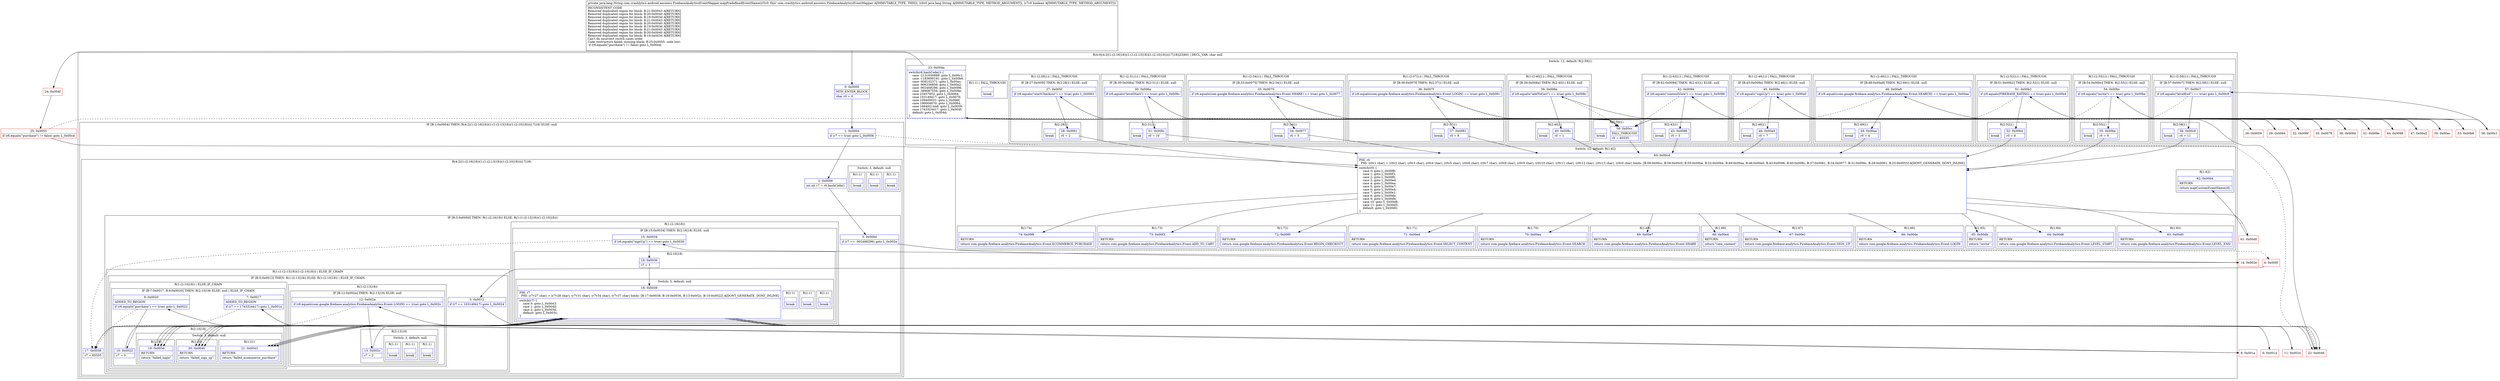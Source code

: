 digraph "CFG forcom.crashlytics.android.answers.FirebaseAnalyticsEventMapper.mapPredefinedEventName(Ljava\/lang\/String;Z)Ljava\/lang\/String;" {
subgraph cluster_Region_1131112048 {
label = "R(4:0|(4:2|(1:(2:16|18))(1:(1:(2:13|18))(1:(2:10|18)))|17|18)|23|60) | DECL_VAR: char null\l";
node [shape=record,color=blue];
Node_0 [shape=record,label="{0\:\ 0x0000|MTH_ENTER_BLOCK\l|char r0 = 0\l}"];
subgraph cluster_IfRegion_714089088 {
label = "IF [B:1:0x0004] THEN: R(4:2|(1:(2:16|18))(1:(1:(2:13|18))(1:(2:10|18)))|17|18) ELSE: null";
node [shape=record,color=blue];
Node_1 [shape=record,label="{1\:\ 0x0004|if (r7 == true) goto L_0x0006\l}"];
subgraph cluster_Region_996562019 {
label = "R(4:2|(1:(2:16|18))(1:(1:(2:13|18))(1:(2:10|18)))|17|18)";
node [shape=record,color=blue];
Node_2 [shape=record,label="{2\:\ 0x0006|int int r7 = r6.hashCode()\l}"];
subgraph cluster_IfRegion_80056502 {
label = "IF [B:3:0x000d] THEN: R(1:(2:16|18)) ELSE: R(1:(1:(2:13|18))(1:(2:10|18)))";
node [shape=record,color=blue];
Node_3 [shape=record,label="{3\:\ 0x000d|if (r7 == \-902468296) goto L_0x002e\l}"];
subgraph cluster_Region_442019073 {
label = "R(1:(2:16|18))";
node [shape=record,color=blue];
subgraph cluster_IfRegion_392748781 {
label = "IF [B:15:0x0034] THEN: R(2:16|18) ELSE: null";
node [shape=record,color=blue];
Node_15 [shape=record,label="{15\:\ 0x0034|if (r6.equals(\"signUp\") == true) goto L_0x0036\l}"];
subgraph cluster_Region_1499213472 {
label = "R(2:16|18)";
node [shape=record,color=blue];
Node_16 [shape=record,label="{16\:\ 0x0036|r7 = 1\l}"];
subgraph cluster_SwitchRegion_738351167 {
label = "Switch: 3, default: null";
node [shape=record,color=blue];
Node_18 [shape=record,label="{18\:\ 0x0039|PHI: r7 \l  PHI: (r7v27 char) = (r7v28 char), (r7v31 char), (r7v34 char), (r7v37 char) binds: [B:17:0x0038, B:16:0x0036, B:13:0x002c, B:10:0x0022] A[DONT_GENERATE, DONT_INLINE]\l|switch(r7) \{\l    case 0: goto L_0x0043;\l    case 1: goto L_0x0040;\l    case 2: goto L_0x003d;\l    default: goto L_0x003c;\l\}\l}"];
subgraph cluster_Region_128842525 {
label = "R(1:1)";
node [shape=record,color=blue];
Node_InsnContainer_1489137228 [shape=record,label="{|break\l}"];
}
subgraph cluster_Region_160189455 {
label = "R(1:1)";
node [shape=record,color=blue];
Node_InsnContainer_930168481 [shape=record,label="{|break\l}"];
}
subgraph cluster_Region_1600933441 {
label = "R(1:1)";
node [shape=record,color=blue];
Node_InsnContainer_345500654 [shape=record,label="{|break\l}"];
}
}
}
}
}
subgraph cluster_Region_2140152135 {
label = "R(1:(1:(2:13|18))(1:(2:10|18))) | ELSE_IF_CHAIN\l";
node [shape=record,color=blue];
subgraph cluster_IfRegion_587362020 {
label = "IF [B:5:0x0012] THEN: R(1:(2:13|18)) ELSE: R(1:(2:10|18)) | ELSE_IF_CHAIN\l";
node [shape=record,color=blue];
Node_5 [shape=record,label="{5\:\ 0x0012|if (r7 == 103149417) goto L_0x0024\l}"];
subgraph cluster_Region_1093311522 {
label = "R(1:(2:13|18))";
node [shape=record,color=blue];
subgraph cluster_IfRegion_2089405440 {
label = "IF [B:12:0x002a] THEN: R(2:13|18) ELSE: null";
node [shape=record,color=blue];
Node_12 [shape=record,label="{12\:\ 0x002a|if (r6.equals(com.google.firebase.analytics.FirebaseAnalytics.Event.LOGIN) == true) goto L_0x002c\l}"];
subgraph cluster_Region_1899255069 {
label = "R(2:13|18)";
node [shape=record,color=blue];
Node_13 [shape=record,label="{13\:\ 0x002c|r7 = 2\l}"];
subgraph cluster_SwitchRegion_1466597604 {
label = "Switch: 3, default: null";
node [shape=record,color=blue];
Node_18 [shape=record,label="{18\:\ 0x0039|PHI: r7 \l  PHI: (r7v27 char) = (r7v28 char), (r7v31 char), (r7v34 char), (r7v37 char) binds: [B:17:0x0038, B:16:0x0036, B:13:0x002c, B:10:0x0022] A[DONT_GENERATE, DONT_INLINE]\l|switch(r7) \{\l    case 0: goto L_0x0043;\l    case 1: goto L_0x0040;\l    case 2: goto L_0x003d;\l    default: goto L_0x003c;\l\}\l}"];
subgraph cluster_Region_688789847 {
label = "R(1:1)";
node [shape=record,color=blue];
Node_InsnContainer_1020287960 [shape=record,label="{|break\l}"];
}
subgraph cluster_Region_244021646 {
label = "R(1:1)";
node [shape=record,color=blue];
Node_InsnContainer_224765211 [shape=record,label="{|break\l}"];
}
subgraph cluster_Region_1425588545 {
label = "R(1:1)";
node [shape=record,color=blue];
Node_InsnContainer_1783127709 [shape=record,label="{|break\l}"];
}
}
}
}
}
subgraph cluster_Region_1071254867 {
label = "R(1:(2:10|18)) | ELSE_IF_CHAIN\l";
node [shape=record,color=blue];
subgraph cluster_IfRegion_1343270285 {
label = "IF [B:7:0x0017, B:9:0x0020] THEN: R(2:10|18) ELSE: null | ELSE_IF_CHAIN\l";
node [shape=record,color=blue];
Node_7 [shape=record,label="{7\:\ 0x0017|ADDED_TO_REGION\l|if (r7 == 1743324417) goto L_0x001a\l}"];
Node_9 [shape=record,label="{9\:\ 0x0020|ADDED_TO_REGION\l|if (r6.equals(\"purchase\") == true) goto L_0x0022\l}"];
subgraph cluster_Region_1097953425 {
label = "R(2:10|18)";
node [shape=record,color=blue];
Node_10 [shape=record,label="{10\:\ 0x0022|r7 = 0\l}"];
subgraph cluster_SwitchRegion_532101838 {
label = "Switch: 3, default: null";
node [shape=record,color=blue];
Node_18 [shape=record,label="{18\:\ 0x0039|PHI: r7 \l  PHI: (r7v27 char) = (r7v28 char), (r7v31 char), (r7v34 char), (r7v37 char) binds: [B:17:0x0038, B:16:0x0036, B:13:0x002c, B:10:0x0022] A[DONT_GENERATE, DONT_INLINE]\l|switch(r7) \{\l    case 0: goto L_0x0043;\l    case 1: goto L_0x0040;\l    case 2: goto L_0x003d;\l    default: goto L_0x003c;\l\}\l}"];
subgraph cluster_Region_232194736 {
label = "R(1:21)";
node [shape=record,color=blue];
Node_21 [shape=record,label="{21\:\ 0x0043|RETURN\l|return \"failed_ecommerce_purchase\"\l}"];
}
subgraph cluster_Region_633542945 {
label = "R(1:20)";
node [shape=record,color=blue];
Node_20 [shape=record,label="{20\:\ 0x0040|RETURN\l|return \"failed_sign_up\"\l}"];
}
subgraph cluster_Region_1251752031 {
label = "R(1:19)";
node [shape=record,color=blue];
Node_19 [shape=record,label="{19\:\ 0x003d|RETURN\l|return \"failed_login\"\l}"];
}
}
}
}
}
}
}
}
Node_17 [shape=record,label="{17\:\ 0x0038|r7 = 65535\l}"];
subgraph cluster_SwitchRegion_1817905800 {
label = "Switch: 3, default: null";
node [shape=record,color=blue];
Node_18 [shape=record,label="{18\:\ 0x0039|PHI: r7 \l  PHI: (r7v27 char) = (r7v28 char), (r7v31 char), (r7v34 char), (r7v37 char) binds: [B:17:0x0038, B:16:0x0036, B:13:0x002c, B:10:0x0022] A[DONT_GENERATE, DONT_INLINE]\l|switch(r7) \{\l    case 0: goto L_0x0043;\l    case 1: goto L_0x0040;\l    case 2: goto L_0x003d;\l    default: goto L_0x003c;\l\}\l}"];
subgraph cluster_Region_1504462641 {
label = "R(1:1)";
node [shape=record,color=blue];
Node_InsnContainer_1687902004 [shape=record,label="{|break\l}"];
}
subgraph cluster_Region_1341048120 {
label = "R(1:1)";
node [shape=record,color=blue];
Node_InsnContainer_2069203207 [shape=record,label="{|break\l}"];
}
subgraph cluster_Region_1090243731 {
label = "R(1:1)";
node [shape=record,color=blue];
Node_InsnContainer_2120679759 [shape=record,label="{|break\l}"];
}
}
}
}
subgraph cluster_SwitchRegion_1201261758 {
label = "Switch: 12, default: R(2:59|1)";
node [shape=record,color=blue];
Node_23 [shape=record,label="{23\:\ 0x004a|switch(r6.hashCode()) \{\l    case \-2131650889: goto L_0x00c1;\l    case \-1183699191: goto L_0x00b6;\l    case \-938102371: goto L_0x00ac;\l    case \-906336856: goto L_0x00a2;\l    case \-902468296: goto L_0x0098;\l    case \-389087554: goto L_0x008e;\l    case 23457852: goto L_0x0084;\l    case 103149417: goto L_0x0079;\l    case 109400031: goto L_0x006f;\l    case 196004670: goto L_0x0064;\l    case 1664021448: goto L_0x0059;\l    case 1743324417: goto L_0x004f;\l    default: goto L_0x004d;\l\}\l}"];
subgraph cluster_Region_282290427 {
label = "R(1:(2:58|1)) | FALL_THROUGH\l";
node [shape=record,color=blue];
subgraph cluster_IfRegion_240296230 {
label = "IF [B:57:0x00c7] THEN: R(2:58|1) ELSE: null";
node [shape=record,color=blue];
Node_57 [shape=record,label="{57\:\ 0x00c7|if (r6.equals(\"levelEnd\") == true) goto L_0x00c9\l}"];
subgraph cluster_Region_1324445044 {
label = "R(2:58|1)";
node [shape=record,color=blue];
Node_58 [shape=record,label="{58\:\ 0x00c9|r0 = 11\l}"];
Node_InsnContainer_1215935706 [shape=record,label="{|break\l}"];
}
}
}
subgraph cluster_Region_1091337559 {
label = "R(1:(2:55|1)) | FALL_THROUGH\l";
node [shape=record,color=blue];
subgraph cluster_IfRegion_1242775869 {
label = "IF [B:54:0x00bc] THEN: R(2:55|1) ELSE: null";
node [shape=record,color=blue];
Node_54 [shape=record,label="{54\:\ 0x00bc|if (r6.equals(\"invite\") == true) goto L_0x00be\l}"];
subgraph cluster_Region_1541956672 {
label = "R(2:55|1)";
node [shape=record,color=blue];
Node_55 [shape=record,label="{55\:\ 0x00be|r0 = 9\l}"];
Node_InsnContainer_1372816072 [shape=record,label="{|break\l}"];
}
}
}
subgraph cluster_Region_1418273612 {
label = "R(1:(2:52|1)) | FALL_THROUGH\l";
node [shape=record,color=blue];
subgraph cluster_IfRegion_1993149007 {
label = "IF [B:51:0x00b2] THEN: R(2:52|1) ELSE: null";
node [shape=record,color=blue];
Node_51 [shape=record,label="{51\:\ 0x00b2|if (r6.equals(FIREBASE_RATING) == true) goto L_0x00b4\l}"];
subgraph cluster_Region_1126744491 {
label = "R(2:52|1)";
node [shape=record,color=blue];
Node_52 [shape=record,label="{52\:\ 0x00b4|r0 = 6\l}"];
Node_InsnContainer_638035714 [shape=record,label="{|break\l}"];
}
}
}
subgraph cluster_Region_1804575944 {
label = "R(1:(2:49|1)) | FALL_THROUGH\l";
node [shape=record,color=blue];
subgraph cluster_IfRegion_1979808182 {
label = "IF [B:48:0x00a8] THEN: R(2:49|1) ELSE: null";
node [shape=record,color=blue];
Node_48 [shape=record,label="{48\:\ 0x00a8|if (r6.equals(com.google.firebase.analytics.FirebaseAnalytics.Event.SEARCH) == true) goto L_0x00aa\l}"];
subgraph cluster_Region_1970945538 {
label = "R(2:49|1)";
node [shape=record,color=blue];
Node_49 [shape=record,label="{49\:\ 0x00aa|r0 = 4\l}"];
Node_InsnContainer_1744869963 [shape=record,label="{|break\l}"];
}
}
}
subgraph cluster_Region_1931743230 {
label = "R(1:(2:46|1)) | FALL_THROUGH\l";
node [shape=record,color=blue];
subgraph cluster_IfRegion_1704680630 {
label = "IF [B:45:0x009e] THEN: R(2:46|1) ELSE: null";
node [shape=record,color=blue];
Node_45 [shape=record,label="{45\:\ 0x009e|if (r6.equals(\"signUp\") == true) goto L_0x00a0\l}"];
subgraph cluster_Region_807761684 {
label = "R(2:46|1)";
node [shape=record,color=blue];
Node_46 [shape=record,label="{46\:\ 0x00a0|r0 = 7\l}"];
Node_InsnContainer_405423482 [shape=record,label="{|break\l}"];
}
}
}
subgraph cluster_Region_1947485942 {
label = "R(1:(2:43|1)) | FALL_THROUGH\l";
node [shape=record,color=blue];
subgraph cluster_IfRegion_664595573 {
label = "IF [B:42:0x0094] THEN: R(2:43|1) ELSE: null";
node [shape=record,color=blue];
Node_42 [shape=record,label="{42\:\ 0x0094|if (r6.equals(\"contentView\") == true) goto L_0x0096\l}"];
subgraph cluster_Region_678944564 {
label = "R(2:43|1)";
node [shape=record,color=blue];
Node_43 [shape=record,label="{43\:\ 0x0096|r0 = 3\l}"];
Node_InsnContainer_417163996 [shape=record,label="{|break\l}"];
}
}
}
subgraph cluster_Region_1377234216 {
label = "R(1:(2:40|1)) | FALL_THROUGH\l";
node [shape=record,color=blue];
subgraph cluster_IfRegion_81998442 {
label = "IF [B:39:0x008a] THEN: R(2:40|1) ELSE: null";
node [shape=record,color=blue];
Node_39 [shape=record,label="{39\:\ 0x008a|if (r6.equals(\"addToCart\") == true) goto L_0x008c\l}"];
subgraph cluster_Region_760706568 {
label = "R(2:40|1)";
node [shape=record,color=blue];
Node_40 [shape=record,label="{40\:\ 0x008c|r0 = 1\l}"];
Node_InsnContainer_1146919367 [shape=record,label="{|break\l}"];
}
}
}
subgraph cluster_Region_933527578 {
label = "R(1:(2:37|1)) | FALL_THROUGH\l";
node [shape=record,color=blue];
subgraph cluster_IfRegion_1379812459 {
label = "IF [B:36:0x007f] THEN: R(2:37|1) ELSE: null";
node [shape=record,color=blue];
Node_36 [shape=record,label="{36\:\ 0x007f|if (r6.equals(com.google.firebase.analytics.FirebaseAnalytics.Event.LOGIN) == true) goto L_0x0081\l}"];
subgraph cluster_Region_167364494 {
label = "R(2:37|1)";
node [shape=record,color=blue];
Node_37 [shape=record,label="{37\:\ 0x0081|r0 = 8\l}"];
Node_InsnContainer_1339251748 [shape=record,label="{|break\l}"];
}
}
}
subgraph cluster_Region_1868658360 {
label = "R(1:(2:34|1)) | FALL_THROUGH\l";
node [shape=record,color=blue];
subgraph cluster_IfRegion_2086051614 {
label = "IF [B:33:0x0075] THEN: R(2:34|1) ELSE: null";
node [shape=record,color=blue];
Node_33 [shape=record,label="{33\:\ 0x0075|if (r6.equals(com.google.firebase.analytics.FirebaseAnalytics.Event.SHARE) == true) goto L_0x0077\l}"];
subgraph cluster_Region_310353010 {
label = "R(2:34|1)";
node [shape=record,color=blue];
Node_34 [shape=record,label="{34\:\ 0x0077|r0 = 5\l}"];
Node_InsnContainer_1558942179 [shape=record,label="{|break\l}"];
}
}
}
subgraph cluster_Region_160220198 {
label = "R(1:(2:31|1)) | FALL_THROUGH\l";
node [shape=record,color=blue];
subgraph cluster_IfRegion_1841084185 {
label = "IF [B:30:0x006a] THEN: R(2:31|1) ELSE: null";
node [shape=record,color=blue];
Node_30 [shape=record,label="{30\:\ 0x006a|if (r6.equals(\"levelStart\") == true) goto L_0x006c\l}"];
subgraph cluster_Region_82280310 {
label = "R(2:31|1)";
node [shape=record,color=blue];
Node_31 [shape=record,label="{31\:\ 0x006c|r0 = 10\l}"];
Node_InsnContainer_635075551 [shape=record,label="{|break\l}"];
}
}
}
subgraph cluster_Region_624853518 {
label = "R(1:(2:28|1)) | FALL_THROUGH\l";
node [shape=record,color=blue];
subgraph cluster_IfRegion_1249697659 {
label = "IF [B:27:0x005f] THEN: R(2:28|1) ELSE: null";
node [shape=record,color=blue];
Node_27 [shape=record,label="{27\:\ 0x005f|if (r6.equals(\"startCheckout\") == true) goto L_0x0061\l}"];
subgraph cluster_Region_303480532 {
label = "R(2:28|1)";
node [shape=record,color=blue];
Node_28 [shape=record,label="{28\:\ 0x0061|r0 = 2\l}"];
Node_InsnContainer_1123073362 [shape=record,label="{|break\l}"];
}
}
}
subgraph cluster_Region_880947792 {
label = "R(1:1) | FALL_THROUGH\l";
node [shape=record,color=blue];
Node_InsnContainer_1702750268 [shape=record,label="{|break\l}"];
}
subgraph cluster_Region_1639640031 {
label = "R(2:59|1)";
node [shape=record,color=blue];
Node_59 [shape=record,label="{59\:\ 0x00cc|FALL_THROUGH\l|r0 = 65535\l}"];
Node_InsnContainer_1238791407 [shape=record,label="{|break\l}"];
}
}
subgraph cluster_SwitchRegion_1435819695 {
label = "Switch: 12, default: R(1:62)";
node [shape=record,color=blue];
Node_60 [shape=record,label="{60\:\ 0x00cd|PHI: r0 \l  PHI: (r0v1 char) = (r0v2 char), (r0v3 char), (r0v4 char), (r0v5 char), (r0v6 char), (r0v7 char), (r0v8 char), (r0v9 char), (r0v10 char), (r0v11 char), (r0v12 char), (r0v13 char), (r0v0 char) binds: [B:59:0x00cc, B:58:0x00c9, B:55:0x00be, B:52:0x00b4, B:49:0x00aa, B:46:0x00a0, B:43:0x0096, B:40:0x008c, B:37:0x0081, B:34:0x0077, B:31:0x006c, B:28:0x0061, B:25:0x0055] A[DONT_GENERATE, DONT_INLINE]\l|switch(r0) \{\l    case 0: goto L_0x00f6;\l    case 1: goto L_0x00f3;\l    case 2: goto L_0x00f0;\l    case 3: goto L_0x00ed;\l    case 4: goto L_0x00ea;\l    case 5: goto L_0x00e7;\l    case 6: goto L_0x00e4;\l    case 7: goto L_0x00e1;\l    case 8: goto L_0x00de;\l    case 9: goto L_0x00db;\l    case 10: goto L_0x00d8;\l    case 11: goto L_0x00d5;\l    default: goto L_0x00d0;\l\}\l}"];
subgraph cluster_Region_235625130 {
label = "R(1:74)";
node [shape=record,color=blue];
Node_74 [shape=record,label="{74\:\ 0x00f6|RETURN\l|return com.google.firebase.analytics.FirebaseAnalytics.Event.ECOMMERCE_PURCHASE\l}"];
}
subgraph cluster_Region_725547401 {
label = "R(1:73)";
node [shape=record,color=blue];
Node_73 [shape=record,label="{73\:\ 0x00f3|RETURN\l|return com.google.firebase.analytics.FirebaseAnalytics.Event.ADD_TO_CART\l}"];
}
subgraph cluster_Region_554223834 {
label = "R(1:72)";
node [shape=record,color=blue];
Node_72 [shape=record,label="{72\:\ 0x00f0|RETURN\l|return com.google.firebase.analytics.FirebaseAnalytics.Event.BEGIN_CHECKOUT\l}"];
}
subgraph cluster_Region_1526968600 {
label = "R(1:71)";
node [shape=record,color=blue];
Node_71 [shape=record,label="{71\:\ 0x00ed|RETURN\l|return com.google.firebase.analytics.FirebaseAnalytics.Event.SELECT_CONTENT\l}"];
}
subgraph cluster_Region_260665048 {
label = "R(1:70)";
node [shape=record,color=blue];
Node_70 [shape=record,label="{70\:\ 0x00ea|RETURN\l|return com.google.firebase.analytics.FirebaseAnalytics.Event.SEARCH\l}"];
}
subgraph cluster_Region_1403464721 {
label = "R(1:69)";
node [shape=record,color=blue];
Node_69 [shape=record,label="{69\:\ 0x00e7|RETURN\l|return com.google.firebase.analytics.FirebaseAnalytics.Event.SHARE\l}"];
}
subgraph cluster_Region_881746087 {
label = "R(1:68)";
node [shape=record,color=blue];
Node_68 [shape=record,label="{68\:\ 0x00e4|RETURN\l|return \"rate_content\"\l}"];
}
subgraph cluster_Region_1917029471 {
label = "R(1:67)";
node [shape=record,color=blue];
Node_67 [shape=record,label="{67\:\ 0x00e1|RETURN\l|return com.google.firebase.analytics.FirebaseAnalytics.Event.SIGN_UP\l}"];
}
subgraph cluster_Region_922272609 {
label = "R(1:66)";
node [shape=record,color=blue];
Node_66 [shape=record,label="{66\:\ 0x00de|RETURN\l|return com.google.firebase.analytics.FirebaseAnalytics.Event.LOGIN\l}"];
}
subgraph cluster_Region_1557509643 {
label = "R(1:65)";
node [shape=record,color=blue];
Node_65 [shape=record,label="{65\:\ 0x00db|RETURN\l|return \"invite\"\l}"];
}
subgraph cluster_Region_463040110 {
label = "R(1:64)";
node [shape=record,color=blue];
Node_64 [shape=record,label="{64\:\ 0x00d8|RETURN\l|return com.google.firebase.analytics.FirebaseAnalytics.Event.LEVEL_START\l}"];
}
subgraph cluster_Region_1968580662 {
label = "R(1:63)";
node [shape=record,color=blue];
Node_63 [shape=record,label="{63\:\ 0x00d5|RETURN\l|return com.google.firebase.analytics.FirebaseAnalytics.Event.LEVEL_END\l}"];
}
subgraph cluster_Region_96800310 {
label = "R(1:62)";
node [shape=record,color=blue];
Node_62 [shape=record,label="{62\:\ 0x00d4|RETURN\l|return mapCustomEventName(r6)\l}"];
}
}
}
Node_4 [shape=record,color=red,label="{4\:\ 0x000f}"];
Node_6 [shape=record,color=red,label="{6\:\ 0x0014}"];
Node_8 [shape=record,color=red,label="{8\:\ 0x001a}"];
Node_11 [shape=record,color=red,label="{11\:\ 0x0024}"];
Node_14 [shape=record,color=red,label="{14\:\ 0x002e}"];
Node_22 [shape=record,color=red,label="{22\:\ 0x0046}"];
Node_24 [shape=record,color=red,label="{24\:\ 0x004f}"];
Node_25 [shape=record,color=red,label="{25\:\ 0x0055|if (r6.equals(\"purchase\") != false) goto L_0x00cd\l}"];
Node_26 [shape=record,color=red,label="{26\:\ 0x0059}"];
Node_29 [shape=record,color=red,label="{29\:\ 0x0064}"];
Node_32 [shape=record,color=red,label="{32\:\ 0x006f}"];
Node_35 [shape=record,color=red,label="{35\:\ 0x0079}"];
Node_38 [shape=record,color=red,label="{38\:\ 0x0084}"];
Node_41 [shape=record,color=red,label="{41\:\ 0x008e}"];
Node_44 [shape=record,color=red,label="{44\:\ 0x0098}"];
Node_47 [shape=record,color=red,label="{47\:\ 0x00a2}"];
Node_50 [shape=record,color=red,label="{50\:\ 0x00ac}"];
Node_53 [shape=record,color=red,label="{53\:\ 0x00b6}"];
Node_56 [shape=record,color=red,label="{56\:\ 0x00c1}"];
Node_61 [shape=record,color=red,label="{61\:\ 0x00d0}"];
MethodNode[shape=record,label="{private java.lang.String com.crashlytics.android.answers.FirebaseAnalyticsEventMapper.mapPredefinedEventName((r5v0 'this' com.crashlytics.android.answers.FirebaseAnalyticsEventMapper A[IMMUTABLE_TYPE, THIS]), (r6v0 java.lang.String A[IMMUTABLE_TYPE, METHOD_ARGUMENT]), (r7v0 boolean A[IMMUTABLE_TYPE, METHOD_ARGUMENT]))  | INCONSISTENT_CODE\lRemoved duplicated region for block: B:21:0x0043 A[RETURN]\lRemoved duplicated region for block: B:20:0x0040 A[RETURN]\lRemoved duplicated region for block: B:19:0x003d A[RETURN]\lRemoved duplicated region for block: B:21:0x0043 A[RETURN]\lRemoved duplicated region for block: B:20:0x0040 A[RETURN]\lRemoved duplicated region for block: B:19:0x003d A[RETURN]\lRemoved duplicated region for block: B:21:0x0043 A[RETURN]\lRemoved duplicated region for block: B:20:0x0040 A[RETURN]\lRemoved duplicated region for block: B:19:0x003d A[RETURN]\lCan't fix incorrect switch cases order\lCode restructure failed: missing block: B:25:0x0055, code lost:\l    if (r6.equals(\"purchase\") != false) goto L_0x00cd;\l\l}"];
MethodNode -> Node_0;
Node_0 -> Node_1;
Node_1 -> Node_2;
Node_1 -> Node_22[style=dashed];
Node_2 -> Node_3;
Node_3 -> Node_4[style=dashed];
Node_3 -> Node_14;
Node_15 -> Node_16;
Node_15 -> Node_17[style=dashed];
Node_16 -> Node_18;
Node_18 -> Node_19;
Node_18 -> Node_20;
Node_18 -> Node_21;
Node_18 -> Node_22;
Node_5 -> Node_6[style=dashed];
Node_5 -> Node_11;
Node_12 -> Node_13;
Node_12 -> Node_17[style=dashed];
Node_13 -> Node_18;
Node_18 -> Node_19;
Node_18 -> Node_20;
Node_18 -> Node_21;
Node_18 -> Node_22;
Node_7 -> Node_8;
Node_7 -> Node_17[style=dashed];
Node_9 -> Node_10;
Node_9 -> Node_17[style=dashed];
Node_10 -> Node_18;
Node_18 -> Node_19;
Node_18 -> Node_20;
Node_18 -> Node_21;
Node_18 -> Node_22;
Node_17 -> Node_18;
Node_18 -> Node_19;
Node_18 -> Node_20;
Node_18 -> Node_21;
Node_18 -> Node_22;
Node_23 -> Node_24;
Node_23 -> Node_26;
Node_23 -> Node_29;
Node_23 -> Node_32;
Node_23 -> Node_35;
Node_23 -> Node_38;
Node_23 -> Node_41;
Node_23 -> Node_44;
Node_23 -> Node_47;
Node_23 -> Node_50;
Node_23 -> Node_53;
Node_23 -> Node_56;
Node_23 -> Node_59;
Node_57 -> Node_58;
Node_57 -> Node_59[style=dashed];
Node_58 -> Node_60;
Node_54 -> Node_55;
Node_54 -> Node_59[style=dashed];
Node_55 -> Node_60;
Node_51 -> Node_52;
Node_51 -> Node_59[style=dashed];
Node_52 -> Node_60;
Node_48 -> Node_49;
Node_48 -> Node_59[style=dashed];
Node_49 -> Node_60;
Node_45 -> Node_46;
Node_45 -> Node_59[style=dashed];
Node_46 -> Node_60;
Node_42 -> Node_43;
Node_42 -> Node_59[style=dashed];
Node_43 -> Node_60;
Node_39 -> Node_40;
Node_39 -> Node_59[style=dashed];
Node_40 -> Node_60;
Node_36 -> Node_37;
Node_36 -> Node_59[style=dashed];
Node_37 -> Node_60;
Node_33 -> Node_34;
Node_33 -> Node_59[style=dashed];
Node_34 -> Node_60;
Node_30 -> Node_31;
Node_30 -> Node_59[style=dashed];
Node_31 -> Node_60;
Node_27 -> Node_28;
Node_27 -> Node_59[style=dashed];
Node_28 -> Node_60;
Node_59 -> Node_60;
Node_60 -> Node_61;
Node_60 -> Node_63;
Node_60 -> Node_64;
Node_60 -> Node_65;
Node_60 -> Node_66;
Node_60 -> Node_67;
Node_60 -> Node_68;
Node_60 -> Node_69;
Node_60 -> Node_70;
Node_60 -> Node_71;
Node_60 -> Node_72;
Node_60 -> Node_73;
Node_60 -> Node_74;
Node_4 -> Node_5;
Node_6 -> Node_7;
Node_8 -> Node_9;
Node_11 -> Node_12;
Node_14 -> Node_15;
Node_22 -> Node_23;
Node_24 -> Node_25;
Node_25 -> Node_59[style=dashed];
Node_25 -> Node_60;
Node_26 -> Node_27;
Node_29 -> Node_30;
Node_32 -> Node_33;
Node_35 -> Node_36;
Node_38 -> Node_39;
Node_41 -> Node_42;
Node_44 -> Node_45;
Node_47 -> Node_48;
Node_50 -> Node_51;
Node_53 -> Node_54;
Node_56 -> Node_57;
Node_61 -> Node_62;
}

